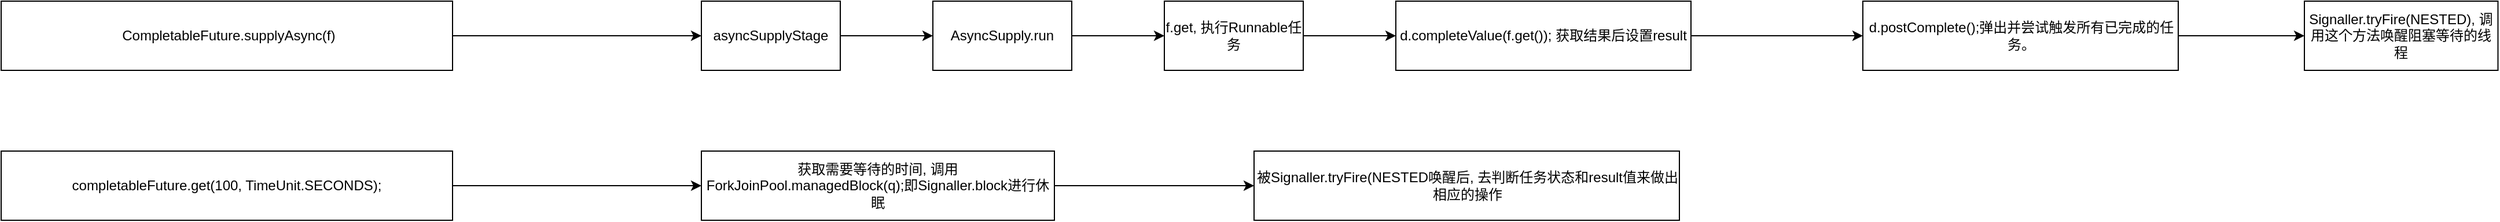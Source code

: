 <mxfile version="21.7.5" type="github">
  <diagram name="第 1 页" id="NuopFS4DGqE8RgcHxdaR">
    <mxGraphModel dx="1194" dy="587" grid="1" gridSize="10" guides="1" tooltips="1" connect="1" arrows="1" fold="1" page="1" pageScale="1" pageWidth="1169" pageHeight="827" math="0" shadow="0">
      <root>
        <mxCell id="0" />
        <mxCell id="1" parent="0" />
        <mxCell id="3TG7or-gS11FIFGPbmW9-3" value="" style="edgeStyle=orthogonalEdgeStyle;rounded=0;orthogonalLoop=1;jettySize=auto;html=1;" edge="1" parent="1" source="3TG7or-gS11FIFGPbmW9-1" target="3TG7or-gS11FIFGPbmW9-2">
          <mxGeometry relative="1" as="geometry" />
        </mxCell>
        <mxCell id="3TG7or-gS11FIFGPbmW9-1" value="&amp;nbsp;CompletableFuture.supplyAsync(f)" style="rounded=0;whiteSpace=wrap;html=1;" vertex="1" parent="1">
          <mxGeometry x="180" y="200" width="390" height="60" as="geometry" />
        </mxCell>
        <mxCell id="3TG7or-gS11FIFGPbmW9-5" value="" style="edgeStyle=orthogonalEdgeStyle;rounded=0;orthogonalLoop=1;jettySize=auto;html=1;" edge="1" parent="1" source="3TG7or-gS11FIFGPbmW9-2" target="3TG7or-gS11FIFGPbmW9-4">
          <mxGeometry relative="1" as="geometry" />
        </mxCell>
        <mxCell id="3TG7or-gS11FIFGPbmW9-2" value="asyncSupplyStage" style="whiteSpace=wrap;html=1;rounded=0;" vertex="1" parent="1">
          <mxGeometry x="785" y="200" width="120" height="60" as="geometry" />
        </mxCell>
        <mxCell id="3TG7or-gS11FIFGPbmW9-7" value="" style="edgeStyle=orthogonalEdgeStyle;rounded=0;orthogonalLoop=1;jettySize=auto;html=1;" edge="1" parent="1" source="3TG7or-gS11FIFGPbmW9-4" target="3TG7or-gS11FIFGPbmW9-6">
          <mxGeometry relative="1" as="geometry" />
        </mxCell>
        <mxCell id="3TG7or-gS11FIFGPbmW9-4" value="AsyncSupply.run" style="whiteSpace=wrap;html=1;rounded=0;" vertex="1" parent="1">
          <mxGeometry x="985" y="200" width="120" height="60" as="geometry" />
        </mxCell>
        <mxCell id="3TG7or-gS11FIFGPbmW9-9" value="" style="edgeStyle=orthogonalEdgeStyle;rounded=0;orthogonalLoop=1;jettySize=auto;html=1;" edge="1" parent="1" source="3TG7or-gS11FIFGPbmW9-6" target="3TG7or-gS11FIFGPbmW9-8">
          <mxGeometry relative="1" as="geometry" />
        </mxCell>
        <mxCell id="3TG7or-gS11FIFGPbmW9-6" value="f.get, 执行Runnable任务" style="whiteSpace=wrap;html=1;rounded=0;" vertex="1" parent="1">
          <mxGeometry x="1185" y="200" width="120" height="60" as="geometry" />
        </mxCell>
        <mxCell id="3TG7or-gS11FIFGPbmW9-11" value="" style="edgeStyle=orthogonalEdgeStyle;rounded=0;orthogonalLoop=1;jettySize=auto;html=1;" edge="1" parent="1" source="3TG7or-gS11FIFGPbmW9-8" target="3TG7or-gS11FIFGPbmW9-10">
          <mxGeometry relative="1" as="geometry" />
        </mxCell>
        <mxCell id="3TG7or-gS11FIFGPbmW9-8" value="d.completeValue(f.get()); 获取结果后设置result" style="whiteSpace=wrap;html=1;rounded=0;" vertex="1" parent="1">
          <mxGeometry x="1385" y="200" width="255" height="60" as="geometry" />
        </mxCell>
        <mxCell id="3TG7or-gS11FIFGPbmW9-13" value="" style="edgeStyle=orthogonalEdgeStyle;rounded=0;orthogonalLoop=1;jettySize=auto;html=1;" edge="1" parent="1" source="3TG7or-gS11FIFGPbmW9-10" target="3TG7or-gS11FIFGPbmW9-12">
          <mxGeometry relative="1" as="geometry" />
        </mxCell>
        <mxCell id="3TG7or-gS11FIFGPbmW9-10" value="d.postComplete();弹出并尝试触发所有已完成的任务。" style="whiteSpace=wrap;html=1;rounded=0;" vertex="1" parent="1">
          <mxGeometry x="1788.5" y="200" width="272.5" height="60" as="geometry" />
        </mxCell>
        <mxCell id="3TG7or-gS11FIFGPbmW9-12" value="Signaller.tryFire(NESTED), 调用这个方法唤醒阻塞等待的线程" style="whiteSpace=wrap;html=1;rounded=0;" vertex="1" parent="1">
          <mxGeometry x="2170" y="200" width="167.25" height="60" as="geometry" />
        </mxCell>
        <mxCell id="3TG7or-gS11FIFGPbmW9-16" value="" style="edgeStyle=orthogonalEdgeStyle;rounded=0;orthogonalLoop=1;jettySize=auto;html=1;" edge="1" parent="1" source="3TG7or-gS11FIFGPbmW9-14" target="3TG7or-gS11FIFGPbmW9-15">
          <mxGeometry relative="1" as="geometry" />
        </mxCell>
        <mxCell id="3TG7or-gS11FIFGPbmW9-14" value="completableFuture.get(100, TimeUnit.SECONDS);" style="rounded=0;whiteSpace=wrap;html=1;" vertex="1" parent="1">
          <mxGeometry x="180" y="330" width="390" height="60" as="geometry" />
        </mxCell>
        <mxCell id="3TG7or-gS11FIFGPbmW9-18" value="" style="edgeStyle=orthogonalEdgeStyle;rounded=0;orthogonalLoop=1;jettySize=auto;html=1;" edge="1" parent="1" source="3TG7or-gS11FIFGPbmW9-15" target="3TG7or-gS11FIFGPbmW9-17">
          <mxGeometry relative="1" as="geometry" />
        </mxCell>
        <mxCell id="3TG7or-gS11FIFGPbmW9-15" value="获取需要等待的时间, 调用ForkJoinPool.managedBlock(q);即Signaller.block&lt;span style=&quot;background-color: initial;&quot;&gt;进行休眠&lt;/span&gt;" style="whiteSpace=wrap;html=1;rounded=0;" vertex="1" parent="1">
          <mxGeometry x="785" y="330" width="305" height="60" as="geometry" />
        </mxCell>
        <mxCell id="3TG7or-gS11FIFGPbmW9-17" value="被Signaller.tryFire(NESTED唤醒后, 去判断任务状态和result值来做出相应的操作" style="whiteSpace=wrap;html=1;rounded=0;" vertex="1" parent="1">
          <mxGeometry x="1262.5" y="330" width="367.5" height="60" as="geometry" />
        </mxCell>
      </root>
    </mxGraphModel>
  </diagram>
</mxfile>
